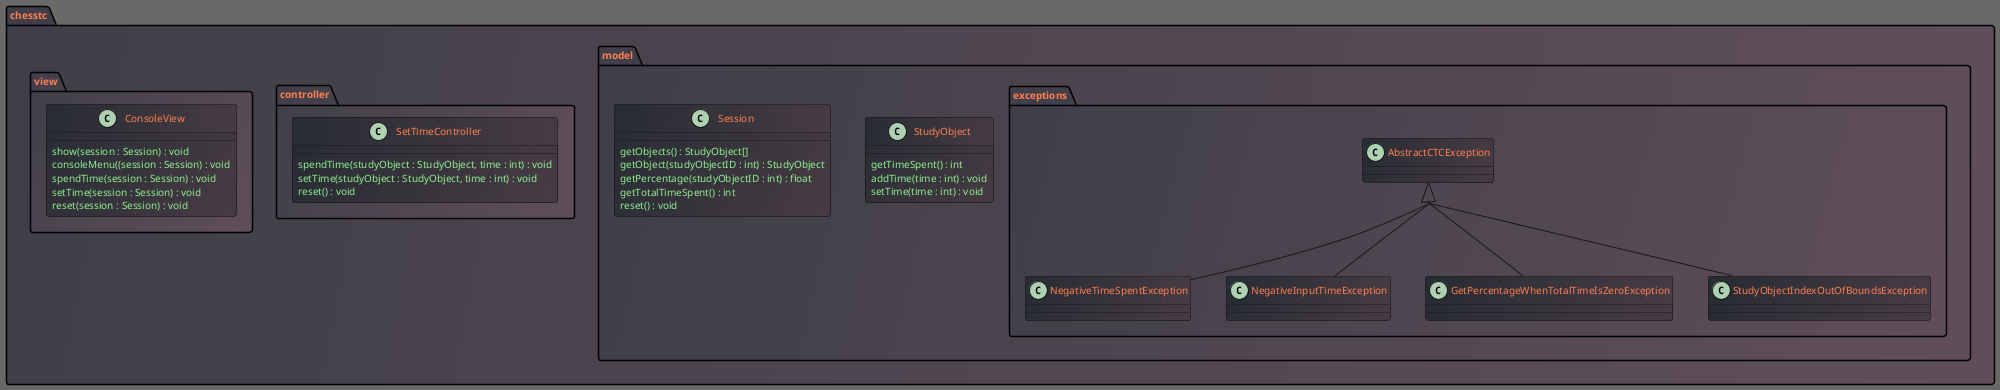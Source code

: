 @startuml
skinparam defaultFontSize 10
skinparam BackgroundColor DimGray
skinparam ClassAttributeFontColor LightGreen
skinparam PackageFontColor coral
skinparam ClassFontColor coral
skinparam package {
BackgroundColor #403F49/#604F59
}
skinparam class {
BackgroundColor #282C34/#483C44
}
skinparam groupInheritance 4

package chesstc {
    package model {
        package exceptions {
            class AbstractCTCException
            class NegativeTimeSpentException
            class NegativeInputTimeException
            class GetPercentageWhenTotalTimeIsZeroException
            class StudyObjectIndexOutOfBoundsException

            AbstractCTCException <|-- NegativeInputTimeException
            AbstractCTCException <|-- NegativeTimeSpentException
            AbstractCTCException <|-- GetPercentageWhenTotalTimeIsZeroException
            AbstractCTCException <|-- StudyObjectIndexOutOfBoundsException
        }

        class StudyObject {
            getTimeSpent() : int
            addTime(time : int) : void
            setTime(time : int) : void
        }

        class Session {
            getObjects() : StudyObject[]
            getObject(studyObjectID : int) : StudyObject
            getPercentage(studyObjectID : int) : float
            getTotalTimeSpent() : int
            reset() : void
        }

    }

    package controller {
        class SetTimeController {
            spendTime(studyObject : StudyObject, time : int) : void
            setTime(studyObject : StudyObject, time : int) : void
            reset() : void
        }
    }

    package view {
        class ConsoleView {
            show(session : Session) : void
            consoleMenu((session : Session) : void
            spendTime(session : Session) : void
            setTime(session : Session) : void
            reset(session : Session) : void
        }
    }
}

@enduml